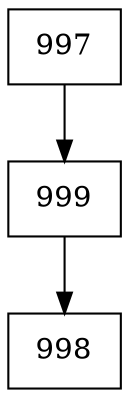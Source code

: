 digraph G {
  node [shape=record];
  node0 [label="{997}"];
  node0 -> node1;
  node1 [label="{999}"];
  node1 -> node2;
  node2 [label="{998}"];
}
